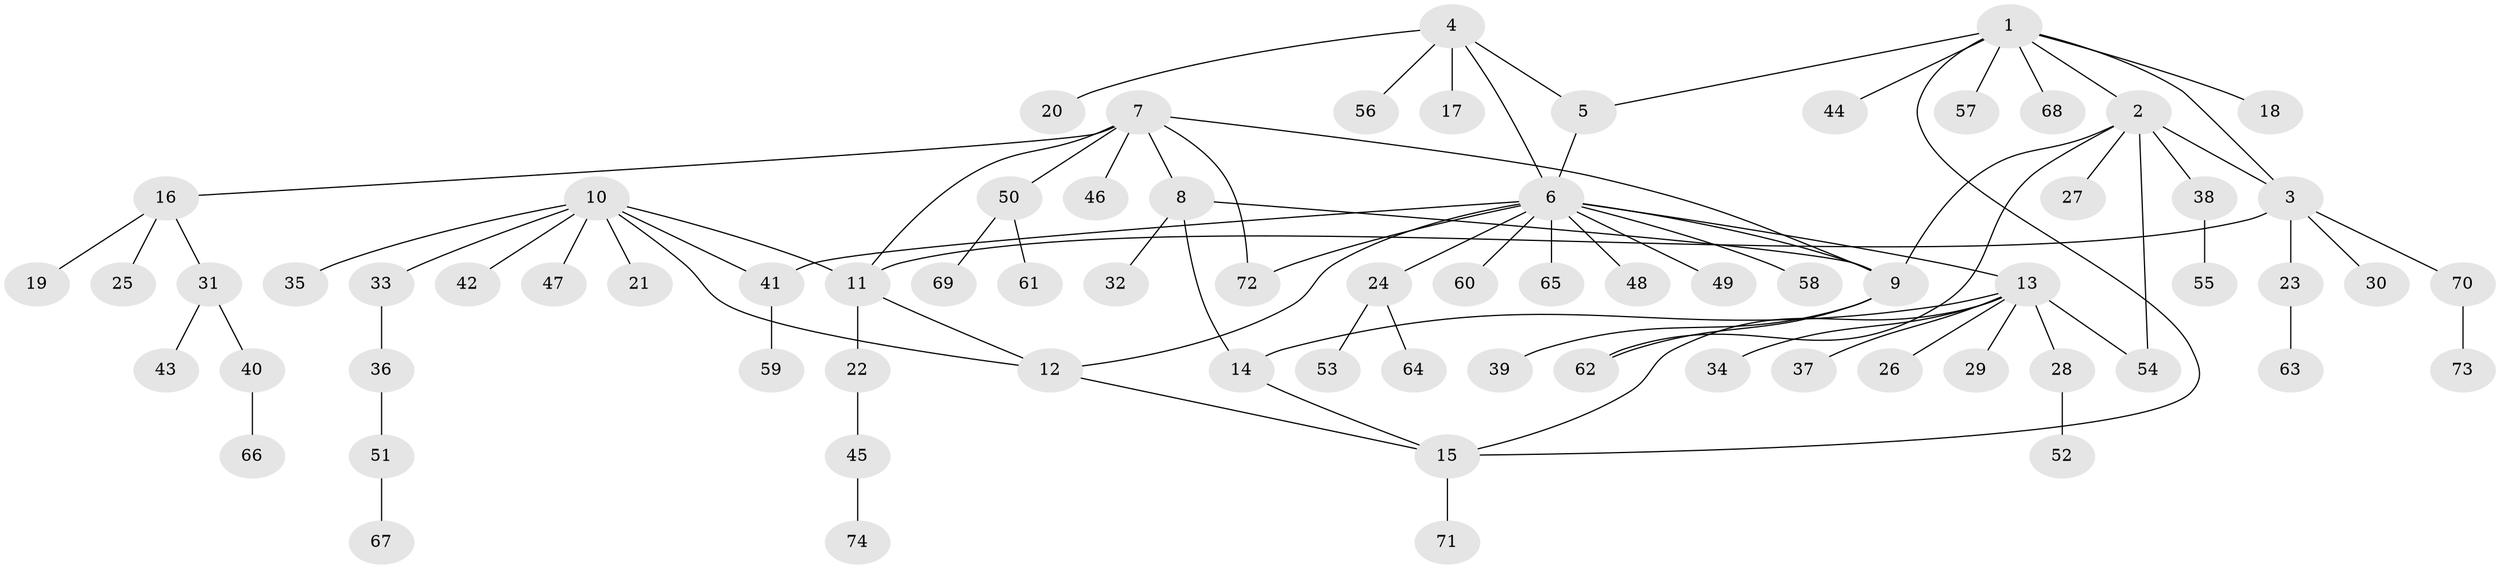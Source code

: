 // coarse degree distribution, {5: 0.17391304347826086, 4: 0.043478260869565216, 3: 0.08695652173913043, 2: 0.2608695652173913, 7: 0.043478260869565216, 9: 0.043478260869565216, 1: 0.34782608695652173}
// Generated by graph-tools (version 1.1) at 2025/52/03/04/25 22:52:43]
// undirected, 74 vertices, 88 edges
graph export_dot {
  node [color=gray90,style=filled];
  1;
  2;
  3;
  4;
  5;
  6;
  7;
  8;
  9;
  10;
  11;
  12;
  13;
  14;
  15;
  16;
  17;
  18;
  19;
  20;
  21;
  22;
  23;
  24;
  25;
  26;
  27;
  28;
  29;
  30;
  31;
  32;
  33;
  34;
  35;
  36;
  37;
  38;
  39;
  40;
  41;
  42;
  43;
  44;
  45;
  46;
  47;
  48;
  49;
  50;
  51;
  52;
  53;
  54;
  55;
  56;
  57;
  58;
  59;
  60;
  61;
  62;
  63;
  64;
  65;
  66;
  67;
  68;
  69;
  70;
  71;
  72;
  73;
  74;
  1 -- 2;
  1 -- 3;
  1 -- 5;
  1 -- 15;
  1 -- 18;
  1 -- 44;
  1 -- 57;
  1 -- 68;
  2 -- 3;
  2 -- 9;
  2 -- 27;
  2 -- 38;
  2 -- 54;
  2 -- 62;
  3 -- 11;
  3 -- 23;
  3 -- 30;
  3 -- 70;
  4 -- 5;
  4 -- 6;
  4 -- 17;
  4 -- 20;
  4 -- 56;
  5 -- 6;
  6 -- 9;
  6 -- 12;
  6 -- 13;
  6 -- 24;
  6 -- 41;
  6 -- 48;
  6 -- 49;
  6 -- 58;
  6 -- 60;
  6 -- 65;
  6 -- 72;
  7 -- 8;
  7 -- 9;
  7 -- 11;
  7 -- 16;
  7 -- 46;
  7 -- 50;
  7 -- 72;
  8 -- 9;
  8 -- 14;
  8 -- 32;
  9 -- 39;
  9 -- 62;
  10 -- 11;
  10 -- 12;
  10 -- 21;
  10 -- 33;
  10 -- 35;
  10 -- 41;
  10 -- 42;
  10 -- 47;
  11 -- 12;
  11 -- 22;
  12 -- 15;
  13 -- 14;
  13 -- 15;
  13 -- 26;
  13 -- 28;
  13 -- 29;
  13 -- 34;
  13 -- 37;
  13 -- 54;
  14 -- 15;
  15 -- 71;
  16 -- 19;
  16 -- 25;
  16 -- 31;
  22 -- 45;
  23 -- 63;
  24 -- 53;
  24 -- 64;
  28 -- 52;
  31 -- 40;
  31 -- 43;
  33 -- 36;
  36 -- 51;
  38 -- 55;
  40 -- 66;
  41 -- 59;
  45 -- 74;
  50 -- 61;
  50 -- 69;
  51 -- 67;
  70 -- 73;
}
